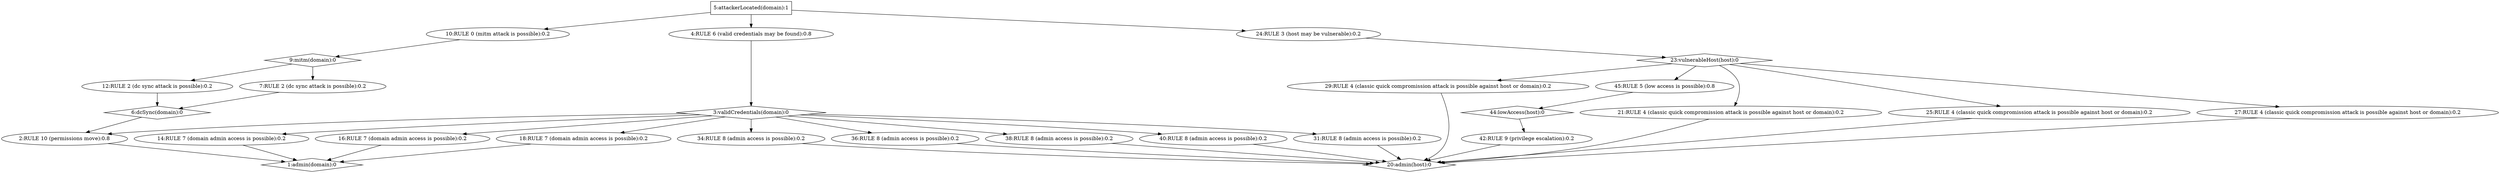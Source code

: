 strict digraph G {
  1 [ label="1:admin(domain):0" shape="diamond" CVE="null" ];
  2 [ label="2:RULE 10 (permissions move):0.8" shape="ellipse" CVE="null" ];
  3 [ label="3:validCredentials(domain):0" shape="diamond" CVE="null" ];
  4 [ label="4:RULE 6 (valid credentials may be found):0.8" shape="ellipse" CVE="null" ];
  5 [ label="5:attackerLocated(domain):1" shape="box" CVE="null" ];
  6 [ label="6:dcSync(domain):0" shape="diamond" CVE="null" ];
  7 [ label="7:RULE 2 (dc sync attack is possible):0.2" shape="ellipse" CVE="'CVE-2019-1040'" ];
  8 [ label="9:mitm(domain):0" shape="diamond" CVE="null" ];
  9 [ label="10:RULE 0 (mitm attack is possible):0.2" shape="ellipse" CVE="'CVE-2022-26925'" ];
  10 [ label="12:RULE 2 (dc sync attack is possible):0.2" shape="ellipse" CVE="'CVE-2020-1472'" ];
  11 [ label="14:RULE 7 (domain admin access is possible):0.2" shape="ellipse" CVE="'CVE-2021-42278'" ];
  12 [ label="16:RULE 7 (domain admin access is possible):0.2" shape="ellipse" CVE="'CVE-2021-42287'" ];
  13 [ label="18:RULE 7 (domain admin access is possible):0.2" shape="ellipse" CVE="'CVE-2022-26923'" ];
  14 [ label="20:admin(host):0" shape="diamond" CVE="null" ];
  15 [ label="21:RULE 4 (classic quick compromission attack is possible against host or domain):0.2" shape="ellipse" CVE="'CVE-2008-4037'" ];
  16 [ label="23:vulnerableHost(host):0" shape="diamond" CVE="null" ];
  17 [ label="24:RULE 3 (host may be vulnerable):0.2" shape="ellipse" CVE="null" ];
  18 [ label="25:RULE 4 (classic quick compromission attack is possible against host or domain):0.2" shape="ellipse" CVE="'CVE-2014-1812'" ];
  19 [ label="27:RULE 4 (classic quick compromission attack is possible against host or domain):0.2" shape="ellipse" CVE="'CVE-2017-0147'" ];
  20 [ label="29:RULE 4 (classic quick compromission attack is possible against host or domain):0.2" shape="ellipse" CVE="'CVE-2020-1472'" ];
  21 [ label="31:RULE 8 (admin access is possible):0.2" shape="ellipse" CVE="'CVE-2014-6324'" ];
  22 [ label="34:RULE 8 (admin access is possible):0.2" shape="ellipse" CVE="'CVE-2019-0686'" ];
  23 [ label="36:RULE 8 (admin access is possible):0.2" shape="ellipse" CVE="'CVE-2019-0724'" ];
  24 [ label="38:RULE 8 (admin access is possible):0.2" shape="ellipse" CVE="'CVE-2021-1675'" ];
  25 [ label="40:RULE 8 (admin access is possible):0.2" shape="ellipse" CVE="'CVE-2021-34527'" ];
  26 [ label="42:RULE 9 (privilege escalation):0.2" shape="ellipse" CVE="'CVE-2020-0796'" ];
  27 [ label="44:lowAccess(host):0" shape="diamond" CVE="null" ];
  28 [ label="45:RULE 5 (low access is possible):0.8" shape="ellipse" CVE="null" ];
  5 -> 4 [ color="black" ];
  4 -> 3 [ color="black" ];
  3 -> 2 [ color="black" ];
  5 -> 9 [ color="black" ];
  9 -> 8 [ color="black" ];
  8 -> 7 [ color="black" ];
  7 -> 6 [ color="black" ];
  8 -> 10 [ color="black" ];
  10 -> 6 [ color="black" ];
  6 -> 2 [ color="black" ];
  2 -> 1 [ color="black" ];
  3 -> 11 [ color="black" ];
  11 -> 1 [ color="black" ];
  3 -> 12 [ color="black" ];
  12 -> 1 [ color="black" ];
  3 -> 13 [ color="black" ];
  13 -> 1 [ color="black" ];
  5 -> 17 [ color="black" ];
  17 -> 16 [ color="black" ];
  16 -> 15 [ color="black" ];
  15 -> 14 [ color="black" ];
  16 -> 18 [ color="black" ];
  18 -> 14 [ color="black" ];
  16 -> 19 [ color="black" ];
  19 -> 14 [ color="black" ];
  16 -> 20 [ color="black" ];
  20 -> 14 [ color="black" ];
  3 -> 21 [ color="black" ];
  21 -> 14 [ color="black" ];
  3 -> 22 [ color="black" ];
  22 -> 14 [ color="black" ];
  3 -> 23 [ color="black" ];
  23 -> 14 [ color="black" ];
  3 -> 24 [ color="black" ];
  24 -> 14 [ color="black" ];
  3 -> 25 [ color="black" ];
  25 -> 14 [ color="black" ];
  16 -> 28 [ color="black" ];
  28 -> 27 [ color="black" ];
  27 -> 26 [ color="black" ];
  26 -> 14 [ color="black" ];
}
